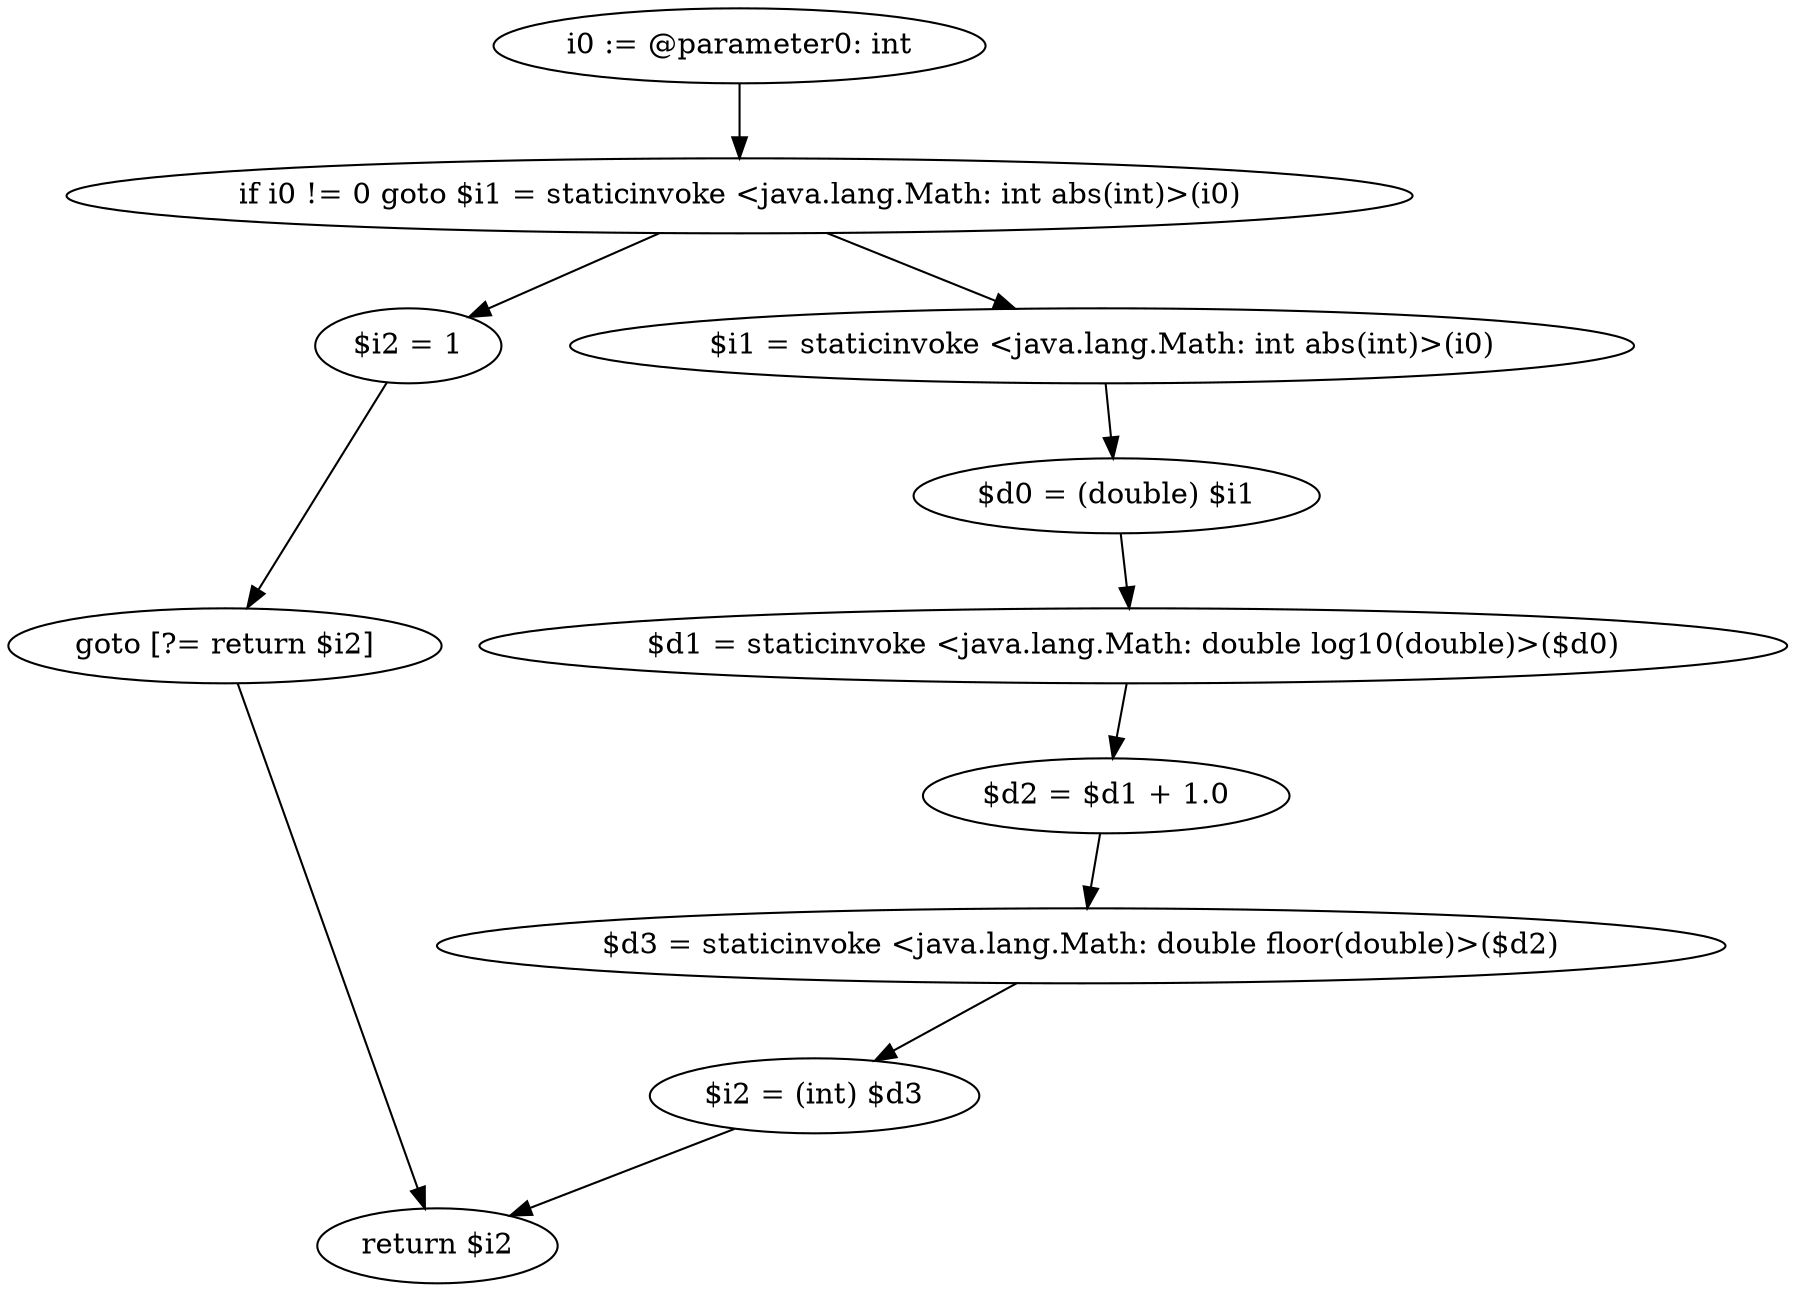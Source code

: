 digraph "unitGraph" {
    "i0 := @parameter0: int"
    "if i0 != 0 goto $i1 = staticinvoke <java.lang.Math: int abs(int)>(i0)"
    "$i2 = 1"
    "goto [?= return $i2]"
    "$i1 = staticinvoke <java.lang.Math: int abs(int)>(i0)"
    "$d0 = (double) $i1"
    "$d1 = staticinvoke <java.lang.Math: double log10(double)>($d0)"
    "$d2 = $d1 + 1.0"
    "$d3 = staticinvoke <java.lang.Math: double floor(double)>($d2)"
    "$i2 = (int) $d3"
    "return $i2"
    "i0 := @parameter0: int"->"if i0 != 0 goto $i1 = staticinvoke <java.lang.Math: int abs(int)>(i0)";
    "if i0 != 0 goto $i1 = staticinvoke <java.lang.Math: int abs(int)>(i0)"->"$i2 = 1";
    "if i0 != 0 goto $i1 = staticinvoke <java.lang.Math: int abs(int)>(i0)"->"$i1 = staticinvoke <java.lang.Math: int abs(int)>(i0)";
    "$i2 = 1"->"goto [?= return $i2]";
    "goto [?= return $i2]"->"return $i2";
    "$i1 = staticinvoke <java.lang.Math: int abs(int)>(i0)"->"$d0 = (double) $i1";
    "$d0 = (double) $i1"->"$d1 = staticinvoke <java.lang.Math: double log10(double)>($d0)";
    "$d1 = staticinvoke <java.lang.Math: double log10(double)>($d0)"->"$d2 = $d1 + 1.0";
    "$d2 = $d1 + 1.0"->"$d3 = staticinvoke <java.lang.Math: double floor(double)>($d2)";
    "$d3 = staticinvoke <java.lang.Math: double floor(double)>($d2)"->"$i2 = (int) $d3";
    "$i2 = (int) $d3"->"return $i2";
}

